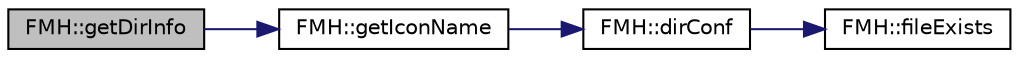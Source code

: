 digraph "FMH::getDirInfo"
{
 // INTERACTIVE_SVG=YES
 // LATEX_PDF_SIZE
  edge [fontname="Helvetica",fontsize="10",labelfontname="Helvetica",labelfontsize="10"];
  node [fontname="Helvetica",fontsize="10",shape=record];
  rankdir="LR";
  Node97 [label="FMH::getDirInfo",height=0.2,width=0.4,color="black", fillcolor="grey75", style="filled", fontcolor="black",tooltip=" "];
  Node97 -> Node98 [color="midnightblue",fontsize="10",style="solid",fontname="Helvetica"];
  Node98 [label="FMH::getIconName",height=0.2,width=0.4,color="black", fillcolor="white", style="filled",URL="$namespace_f_m_h.html#ab081b4a8e2faedbe025f94fa44113bac",tooltip=" "];
  Node98 -> Node99 [color="midnightblue",fontsize="10",style="solid",fontname="Helvetica"];
  Node99 [label="FMH::dirConf",height=0.2,width=0.4,color="black", fillcolor="white", style="filled",URL="$namespace_f_m_h.html#a1b405335d77e0369742dde8540bc7add",tooltip=" "];
  Node99 -> Node100 [color="midnightblue",fontsize="10",style="solid",fontname="Helvetica"];
  Node100 [label="FMH::fileExists",height=0.2,width=0.4,color="black", fillcolor="white", style="filled",URL="$namespace_f_m_h.html#a96fb85b0283389ba71e8a20daeab400f",tooltip=" "];
}

